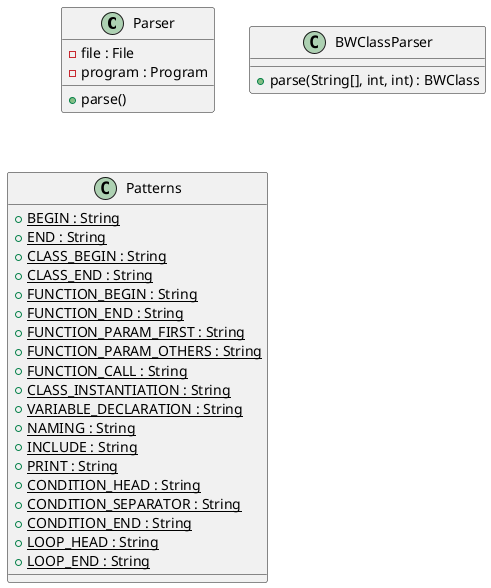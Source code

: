 @startuml

class Parser {
    - file : File
    - program : Program
    + parse()
}

class BWClassParser {
    + parse(String[], int, int) : BWClass
}

class Patterns {
    + {static} BEGIN : String
    + {static} END : String
    + {static} CLASS_BEGIN : String
    + {static} CLASS_END : String
    + {static} FUNCTION_BEGIN : String
    + {static} FUNCTION_END : String
    + {static} FUNCTION_PARAM_FIRST : String
    + {static} FUNCTION_PARAM_OTHERS : String
    + {static} FUNCTION_CALL : String
    + {static} CLASS_INSTANTIATION : String
    + {static} VARIABLE_DECLARATION : String
    + {static} NAMING : String
    + {static} INCLUDE : String
    + {static} PRINT : String
    + {static} CONDITION_HEAD : String
    + {static} CONDITION_SEPARATOR : String
    + {static} CONDITION_END : String
    + {static} LOOP_HEAD : String
    + {static} LOOP_END : String
}

@enduml
